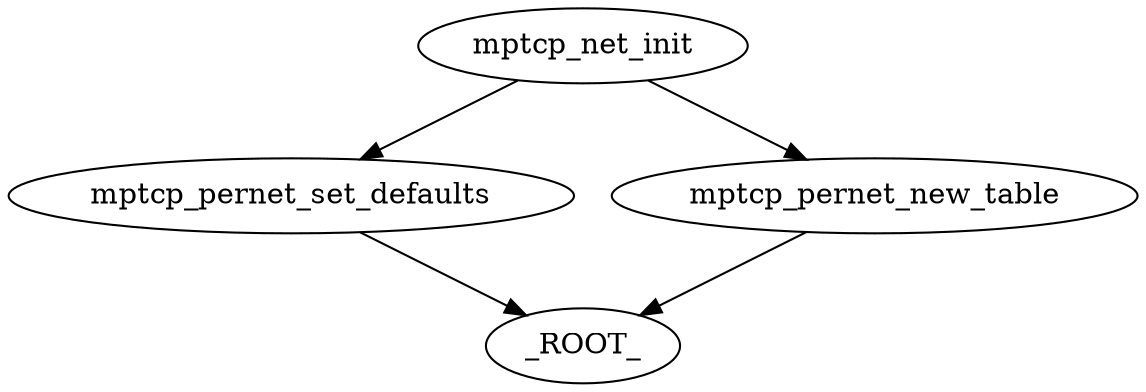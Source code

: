 digraph "/home/cendes/Documents/masters_thesis/ocloz/knob_graph_search/./add_addr_timeout.dot" {
	 mptcp_pernet_set_defaults -> _ROOT_
	 mptcp_net_init -> mptcp_pernet_set_defaults
	 mptcp_pernet_new_table -> _ROOT_
	 mptcp_net_init -> mptcp_pernet_new_table
}
